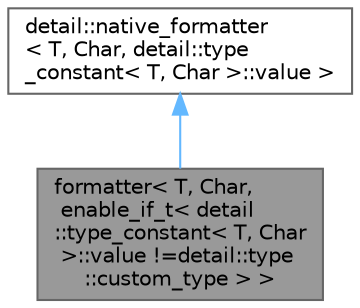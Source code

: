 digraph "formatter&lt; T, Char, enable_if_t&lt; detail::type_constant&lt; T, Char &gt;::value !=detail::type::custom_type &gt; &gt;"
{
 // LATEX_PDF_SIZE
  bgcolor="transparent";
  edge [fontname=Helvetica,fontsize=10,labelfontname=Helvetica,labelfontsize=10];
  node [fontname=Helvetica,fontsize=10,shape=box,height=0.2,width=0.4];
  Node1 [id="Node000001",label="formatter\< T, Char,\l enable_if_t\< detail\l::type_constant\< T, Char\l \>::value !=detail::type\l::custom_type \> \>",height=0.2,width=0.4,color="gray40", fillcolor="grey60", style="filled", fontcolor="black",tooltip=" "];
  Node2 -> Node1 [id="edge2_Node000001_Node000002",dir="back",color="steelblue1",style="solid",tooltip=" "];
  Node2 [id="Node000002",label="detail::native_formatter\l\< T, Char, detail::type\l_constant\< T, Char \>::value \>",height=0.2,width=0.4,color="gray40", fillcolor="white", style="filled",URL="$structdetail_1_1native__formatter.html",tooltip=" "];
}
